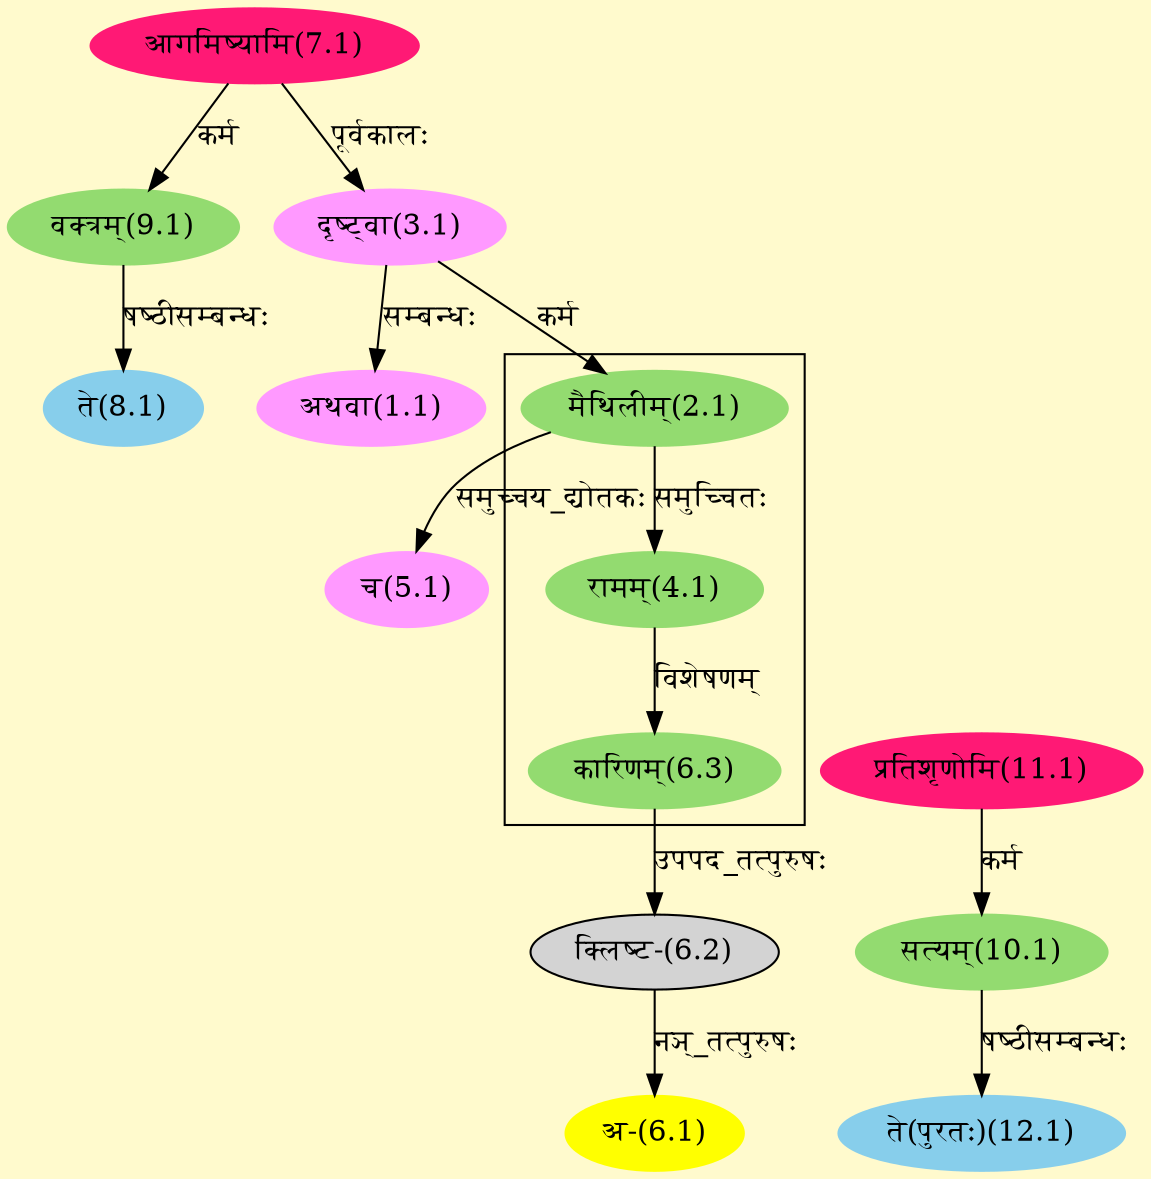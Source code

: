 digraph G{
rankdir=BT;
 compound=true;
 bgcolor="lemonchiffon1";

subgraph cluster_1{
Node4_1 [style=filled, color="#93DB70" label = "रामम्(4.1)"]
Node2_1 [style=filled, color="#93DB70" label = "मैथिलीम्(2.1)"]
Node6_3 [style=filled, color="#93DB70" label = "कारिणम्(6.3)"]

}
Node1_1 [style=filled, color="#FF99FF" label = "अथवा(1.1)"]
Node3_1 [style=filled, color="#FF99FF" label = "दृष्ट्वा(3.1)"]
Node2_1 [style=filled, color="#93DB70" label = "मैथिलीम्(2.1)"]
Node7_1 [style=filled, color="#FF1975" label = "आगमिष्यामि(7.1)"]
Node5_1 [style=filled, color="#FF99FF" label = "च(5.1)"]
Node6_1 [style=filled, color="#FFFF00" label = "अ-(6.1)"]
Node6_2 [style=filled, color="" label = "क्लिष्ट-(6.2)"]
Node6_3 [style=filled, color="#93DB70" label = "कारिणम्(6.3)"]
Node [style=filled, color="" label = "()"]
Node8_1 [style=filled, color="#87CEEB" label = "ते(8.1)"]
Node9_1 [style=filled, color="#93DB70" label = "वक्त्रम्(9.1)"]
Node10_1 [style=filled, color="#93DB70" label = "सत्यम्(10.1)"]
Node11_1 [style=filled, color="#FF1975" label = "प्रतिशृणोमि(11.1)"]
Node12_1 [style=filled, color="#87CEEB" label = "ते(पुरतः)(12.1)"]
/* Start of Relations section */

Node1_1 -> Node3_1 [  label="सम्बन्धः"  dir="back" ]
Node2_1 -> Node3_1 [  label="कर्म"  dir="back" ]
Node3_1 -> Node7_1 [  label="पूर्वकालः"  dir="back" ]
Node4_1 -> Node2_1 [  label="समुच्चितः"  dir="back" ]
Node5_1 -> Node2_1 [  label="समुच्चय_द्योतकः"  dir="back" ]
Node6_1 -> Node6_2 [  label="नञ्_तत्पुरुषः"  dir="back" ]
Node6_2 -> Node6_3 [  label="उपपद_तत्पुरुषः"  dir="back" ]
Node6_3 -> Node4_1 [  label="विशेषणम्"  dir="back" ]
Node8_1 -> Node9_1 [  label="षष्ठीसम्बन्धः"  dir="back" ]
Node9_1 -> Node7_1 [  label="कर्म"  dir="back" ]
Node10_1 -> Node11_1 [  label="कर्म"  dir="back" ]
Node12_1 -> Node10_1 [  label="षष्ठीसम्बन्धः"  dir="back" ]
}
